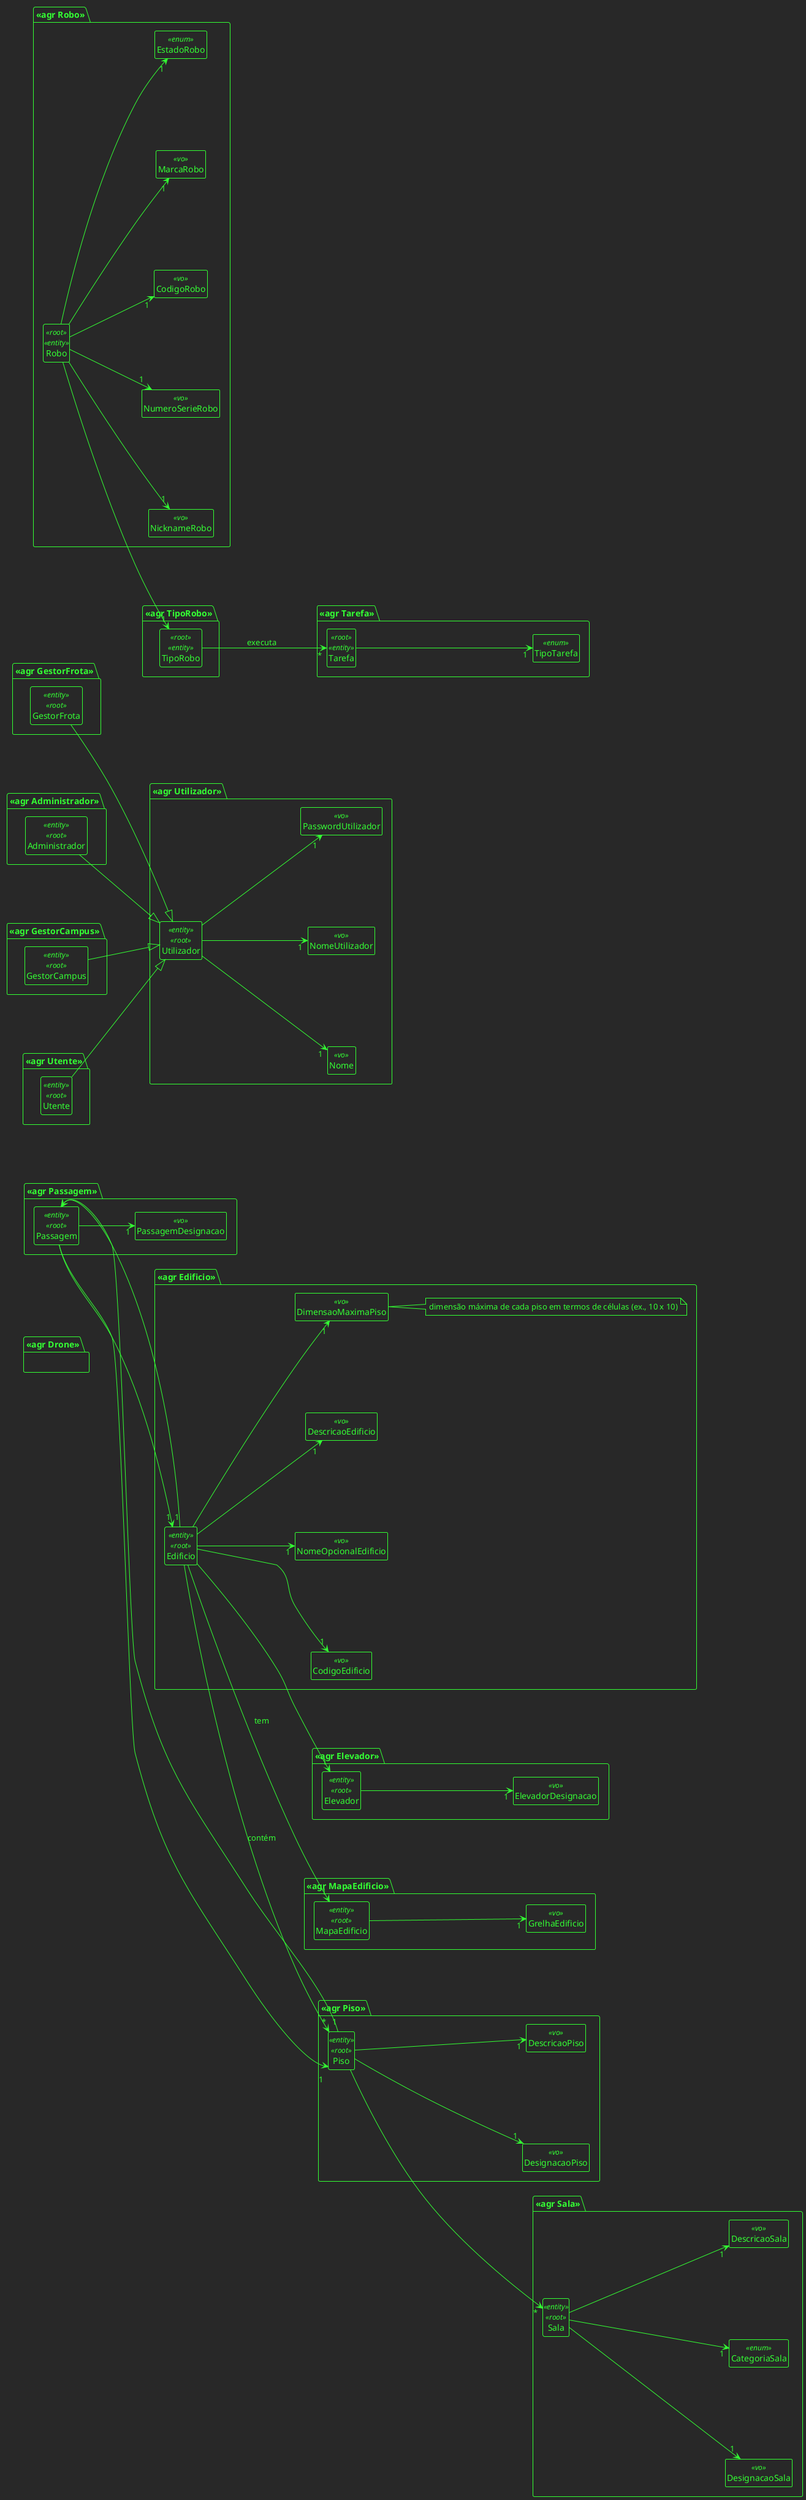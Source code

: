 @startuml DDD

hide circle
hide fields

!theme crt-green
skinparam nodesep 150
hide empty members
left to right direction

'o código do edificio é obrigatório, no máximo 5 caracteres, letras e digitos, podendo conter espaços no meio
'o nome do edificio é opcional, no máximo 50 caracteres alfanuméricos
package "<<agr Edificio>>"{
    class Edificio<<entity>><<root>>{}
    class CodigoEdificio<<vo>>{}
    class NomeOpcionalEdificio<<vo>>{}
    class DescricaoEdificio<<vo>>{}
    class DimensaoMaximaPiso<<vo>>{}
    note right{
        dimensão máxima de cada piso em termos de células (ex., 10 x 10)
    }

    Edificio --> "1" CodigoEdificio
    Edificio --> "1" NomeOpcionalEdificio
    Edificio --> "1" DescricaoEdificio
    Edificio --> "1" DimensaoMaximaPiso
}

package "<<agr Elevador>>"{
    class Elevador<<entity>><<root>>{}
    class ElevadorDesignacao<<vo>>{}

    Edificio --> "1" Elevador
    Elevador --> "1" ElevadorDesignacao

}

' Faz sentido ser um agregado à parte por estar sujeito a mudanças, obras por exemplo. Confirmar.
package "<<agr MapaEdificio>>"{
    class MapaEdificio<<entity>><<root>>{}
    class GrelhaEdificio<<vo>>{}

    Edificio --> "1" MapaEdificio : "tem"
    MapaEdificio --> "1" GrelhaEdificio
}

package "<<agr Piso>>"{
    class Piso<<entity>><<root>>{}
    class DesignacaoPiso<<vo>>{}
    class DescricaoPiso<<vo>>{}

    Edificio --> "*" Piso : "contém"
    Piso --> "1" DesignacaoPiso
    Piso --> "1" DescricaoPiso
}

' Refere-se a Sala/Gabinete
package "<<agr Sala>>"{
    class Sala<<entity>><<root>>{}
    class DesignacaoSala<<vo>>{}
    class CategoriaSala<<enum>>{} 
    class DescricaoSala<<vo>>{}

    Piso --> "*" Sala
    Sala --> "1" DesignacaoSala
    Sala --> "1" CategoriaSala
    Sala --> "1" DescricaoSala
}

package "<<agr Passagem>>"{
    class Passagem<<entity>><<root>>{}
    class PassagemDesignacao<<vo>>{}

    Passagem --> "1" PassagemDesignacao
    Passagem --> "1" Piso
    Passagem <-- "1" Piso 
    Passagem --> "1" Edificio
    Passagem <-- "1" Edificio
}

package "<<agr Utilizador>>"{
    class Utilizador<<entity>><<root>>{}
    class Nome<<vo>>{}
    class NomeUtilizador<<vo>>{}
    class PasswordUtilizador<<vo>>{}

    Utilizador --> "1" Nome
    Utilizador --> "1" NomeUtilizador
    Utilizador --> "1" PasswordUtilizador
}

package "<<agr GestorFrota>>"{
    class GestorFrota <<entity>><<root>> {}
    GestorFrota --|> Utilizador
}

package "<<agr Administrador>>"{
    class Administrador <<entity>><<root>>{}
    Administrador --|> Utilizador
}

package "<<agr GestorCampus>>"{
    class GestorCampus <<entity>><<root>>{}
    GestorCampus --|> Utilizador
}

package "<<agr Utente>>"{
    class Utente <<entity>><<root>>{}
    Utente --|> Utilizador
}

' Faz sentido o drone e o robo existirem por si só?
package "<<agr Drone>>"{

}
package "<<agr Robo>>"{
    class Robo<<root>><<entity>>{}
    class NicknameRobo<<vo>>{}
    class NumeroSerieRobo<<vo>>{}
    class CodigoRobo<<vo>>{}
    class MarcaRobo<<vo>>{}
    'Inibido ou nao
    class EstadoRobo<<enum>>{} 

    Robo --> "1" NicknameRobo
    Robo --> "1" CodigoRobo
    Robo --> "1" NumeroSerieRobo
    Robo --> "1" MarcaRobo
    Robo --> "1" EstadoRobo
}

package "<<agr TipoRobo>>"{
    class TipoRobo<<root>><<entity>>{}


    Robo --> "1" TipoRobo
}

' Tarefas: Vigilância e transporte de objetos
package "<<agr Tarefa>>"{
    class Tarefa<<root>><<entity>>{}
    class TipoTarefa<<enum>>{}

    TipoRobo --> "*" Tarefa : "executa"
    Tarefa --> "1" TipoTarefa
}






@enduml